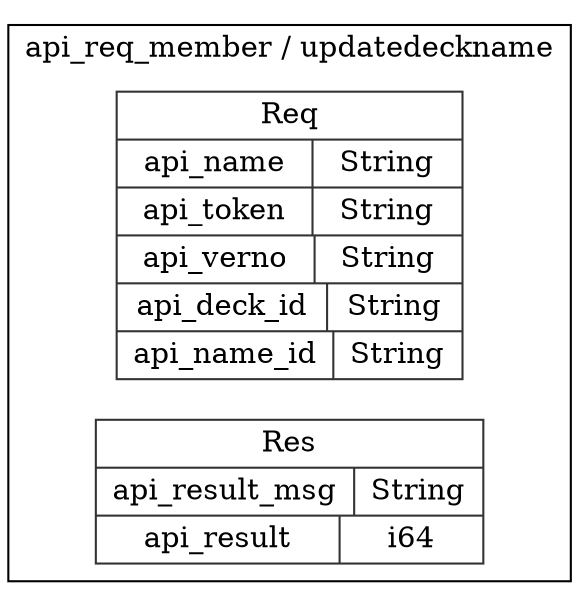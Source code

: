 digraph {
  rankdir=LR;
  subgraph cluster_0 {
    label="api_req_member / updatedeckname";
    node [style="filled", color=white, style="solid", color=gray20];
    api_req_member__updatedeckname__Req [label="<Req> Req  | { api_name | <api_name> String } | { api_token | <api_token> String } | { api_verno | <api_verno> String } | { api_deck_id | <api_deck_id> String } | { api_name_id | <api_name_id> String }", shape=record];
    api_req_member__updatedeckname__Res [label="<Res> Res  | { api_result_msg | <api_result_msg> String } | { api_result | <api_result> i64 }", shape=record];
  }
}
